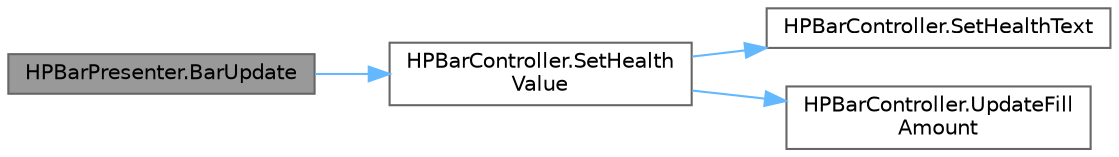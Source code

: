 digraph "HPBarPresenter.BarUpdate"
{
 // LATEX_PDF_SIZE
  bgcolor="transparent";
  edge [fontname=Helvetica,fontsize=10,labelfontname=Helvetica,labelfontsize=10];
  node [fontname=Helvetica,fontsize=10,shape=box,height=0.2,width=0.4];
  rankdir="LR";
  Node1 [id="Node000001",label="HPBarPresenter.BarUpdate",height=0.2,width=0.4,color="gray40", fillcolor="grey60", style="filled", fontcolor="black",tooltip=" "];
  Node1 -> Node2 [id="edge4_Node000001_Node000002",color="steelblue1",style="solid",tooltip=" "];
  Node2 [id="Node000002",label="HPBarController.SetHealth\lValue",height=0.2,width=0.4,color="grey40", fillcolor="white", style="filled",URL="$class_h_p_bar_controller.html#a9504be975f305e3ed4b9ca422ac8809e",tooltip=" "];
  Node2 -> Node3 [id="edge5_Node000002_Node000003",color="steelblue1",style="solid",tooltip=" "];
  Node3 [id="Node000003",label="HPBarController.SetHealthText",height=0.2,width=0.4,color="grey40", fillcolor="white", style="filled",URL="$class_h_p_bar_controller.html#a3e1d194fa9ca6daba74ca05d441d4af4",tooltip=" "];
  Node2 -> Node4 [id="edge6_Node000002_Node000004",color="steelblue1",style="solid",tooltip=" "];
  Node4 [id="Node000004",label="HPBarController.UpdateFill\lAmount",height=0.2,width=0.4,color="grey40", fillcolor="white", style="filled",URL="$class_h_p_bar_controller.html#a8f7015e8dfa9da469bff77dbcbb3e826",tooltip=" "];
}
